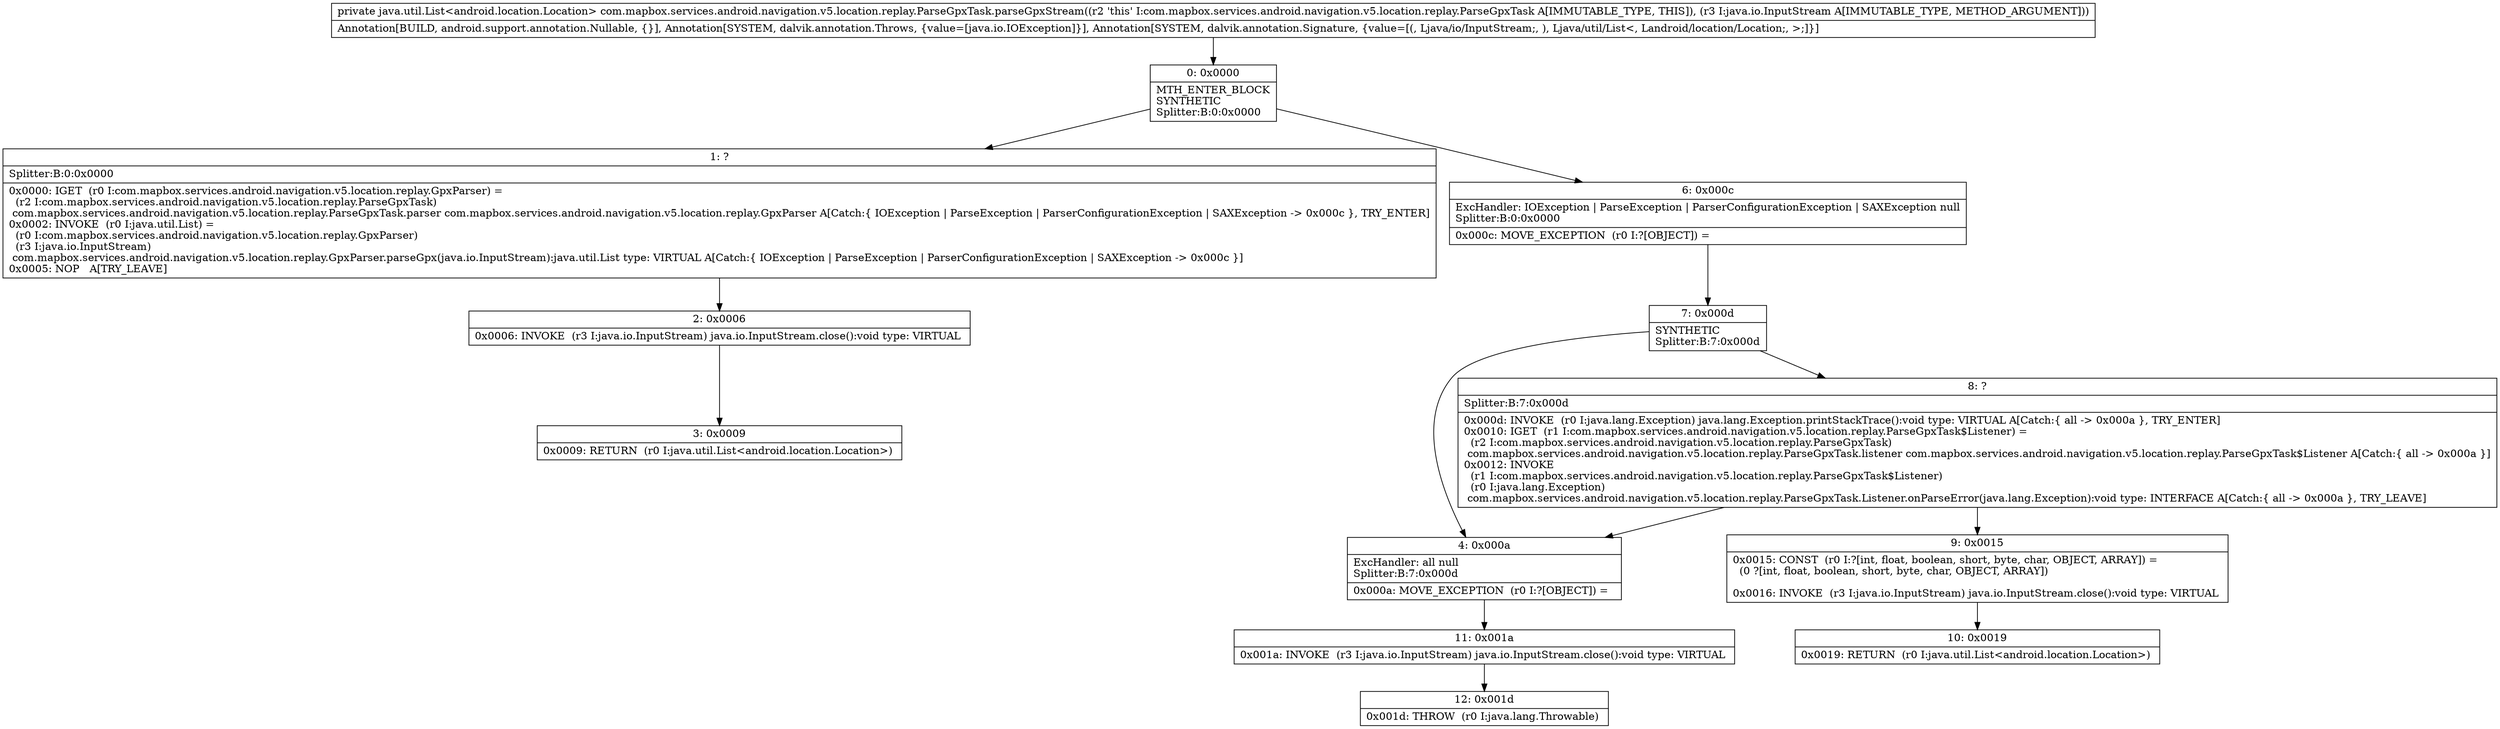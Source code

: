 digraph "CFG forcom.mapbox.services.android.navigation.v5.location.replay.ParseGpxTask.parseGpxStream(Ljava\/io\/InputStream;)Ljava\/util\/List;" {
Node_0 [shape=record,label="{0\:\ 0x0000|MTH_ENTER_BLOCK\lSYNTHETIC\lSplitter:B:0:0x0000\l}"];
Node_1 [shape=record,label="{1\:\ ?|Splitter:B:0:0x0000\l|0x0000: IGET  (r0 I:com.mapbox.services.android.navigation.v5.location.replay.GpxParser) = \l  (r2 I:com.mapbox.services.android.navigation.v5.location.replay.ParseGpxTask)\l com.mapbox.services.android.navigation.v5.location.replay.ParseGpxTask.parser com.mapbox.services.android.navigation.v5.location.replay.GpxParser A[Catch:\{ IOException \| ParseException \| ParserConfigurationException \| SAXException \-\> 0x000c \}, TRY_ENTER]\l0x0002: INVOKE  (r0 I:java.util.List) = \l  (r0 I:com.mapbox.services.android.navigation.v5.location.replay.GpxParser)\l  (r3 I:java.io.InputStream)\l com.mapbox.services.android.navigation.v5.location.replay.GpxParser.parseGpx(java.io.InputStream):java.util.List type: VIRTUAL A[Catch:\{ IOException \| ParseException \| ParserConfigurationException \| SAXException \-\> 0x000c \}]\l0x0005: NOP   A[TRY_LEAVE]\l}"];
Node_2 [shape=record,label="{2\:\ 0x0006|0x0006: INVOKE  (r3 I:java.io.InputStream) java.io.InputStream.close():void type: VIRTUAL \l}"];
Node_3 [shape=record,label="{3\:\ 0x0009|0x0009: RETURN  (r0 I:java.util.List\<android.location.Location\>) \l}"];
Node_4 [shape=record,label="{4\:\ 0x000a|ExcHandler: all null\lSplitter:B:7:0x000d\l|0x000a: MOVE_EXCEPTION  (r0 I:?[OBJECT]) =  \l}"];
Node_6 [shape=record,label="{6\:\ 0x000c|ExcHandler: IOException \| ParseException \| ParserConfigurationException \| SAXException null\lSplitter:B:0:0x0000\l|0x000c: MOVE_EXCEPTION  (r0 I:?[OBJECT]) =  \l}"];
Node_7 [shape=record,label="{7\:\ 0x000d|SYNTHETIC\lSplitter:B:7:0x000d\l}"];
Node_8 [shape=record,label="{8\:\ ?|Splitter:B:7:0x000d\l|0x000d: INVOKE  (r0 I:java.lang.Exception) java.lang.Exception.printStackTrace():void type: VIRTUAL A[Catch:\{ all \-\> 0x000a \}, TRY_ENTER]\l0x0010: IGET  (r1 I:com.mapbox.services.android.navigation.v5.location.replay.ParseGpxTask$Listener) = \l  (r2 I:com.mapbox.services.android.navigation.v5.location.replay.ParseGpxTask)\l com.mapbox.services.android.navigation.v5.location.replay.ParseGpxTask.listener com.mapbox.services.android.navigation.v5.location.replay.ParseGpxTask$Listener A[Catch:\{ all \-\> 0x000a \}]\l0x0012: INVOKE  \l  (r1 I:com.mapbox.services.android.navigation.v5.location.replay.ParseGpxTask$Listener)\l  (r0 I:java.lang.Exception)\l com.mapbox.services.android.navigation.v5.location.replay.ParseGpxTask.Listener.onParseError(java.lang.Exception):void type: INTERFACE A[Catch:\{ all \-\> 0x000a \}, TRY_LEAVE]\l}"];
Node_9 [shape=record,label="{9\:\ 0x0015|0x0015: CONST  (r0 I:?[int, float, boolean, short, byte, char, OBJECT, ARRAY]) = \l  (0 ?[int, float, boolean, short, byte, char, OBJECT, ARRAY])\l \l0x0016: INVOKE  (r3 I:java.io.InputStream) java.io.InputStream.close():void type: VIRTUAL \l}"];
Node_10 [shape=record,label="{10\:\ 0x0019|0x0019: RETURN  (r0 I:java.util.List\<android.location.Location\>) \l}"];
Node_11 [shape=record,label="{11\:\ 0x001a|0x001a: INVOKE  (r3 I:java.io.InputStream) java.io.InputStream.close():void type: VIRTUAL \l}"];
Node_12 [shape=record,label="{12\:\ 0x001d|0x001d: THROW  (r0 I:java.lang.Throwable) \l}"];
MethodNode[shape=record,label="{private java.util.List\<android.location.Location\> com.mapbox.services.android.navigation.v5.location.replay.ParseGpxTask.parseGpxStream((r2 'this' I:com.mapbox.services.android.navigation.v5.location.replay.ParseGpxTask A[IMMUTABLE_TYPE, THIS]), (r3 I:java.io.InputStream A[IMMUTABLE_TYPE, METHOD_ARGUMENT]))  | Annotation[BUILD, android.support.annotation.Nullable, \{\}], Annotation[SYSTEM, dalvik.annotation.Throws, \{value=[java.io.IOException]\}], Annotation[SYSTEM, dalvik.annotation.Signature, \{value=[(, Ljava\/io\/InputStream;, ), Ljava\/util\/List\<, Landroid\/location\/Location;, \>;]\}]\l}"];
MethodNode -> Node_0;
Node_0 -> Node_1;
Node_0 -> Node_6;
Node_1 -> Node_2;
Node_2 -> Node_3;
Node_4 -> Node_11;
Node_6 -> Node_7;
Node_7 -> Node_8;
Node_7 -> Node_4;
Node_8 -> Node_9;
Node_8 -> Node_4;
Node_9 -> Node_10;
Node_11 -> Node_12;
}

